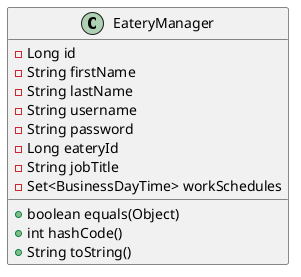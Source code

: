 @startuml
class EateryManager {
- Long id
- String firstName
- String lastName
- String username
- String password
- Long eateryId
- String jobTitle
- Set<BusinessDayTime> workSchedules
+ boolean equals(Object)
+ int hashCode()
+ String toString()
}
@enduml